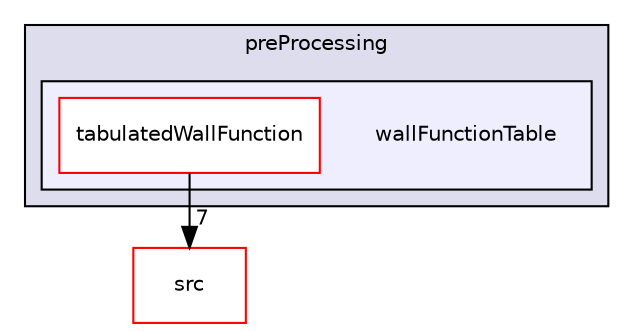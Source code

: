 digraph "applications/utilities/preProcessing/wallFunctionTable" {
  bgcolor=transparent;
  compound=true
  node [ fontsize="10", fontname="Helvetica"];
  edge [ labelfontsize="10", labelfontname="Helvetica"];
  subgraph clusterdir_2cb9088fcfa5d85f3ea0b5a37d6be287 {
    graph [ bgcolor="#ddddee", pencolor="black", label="preProcessing" fontname="Helvetica", fontsize="10", URL="dir_2cb9088fcfa5d85f3ea0b5a37d6be287.html"]
  subgraph clusterdir_2bff761b90451d3e5a5395d4816ecc83 {
    graph [ bgcolor="#eeeeff", pencolor="black", label="" URL="dir_2bff761b90451d3e5a5395d4816ecc83.html"];
    dir_2bff761b90451d3e5a5395d4816ecc83 [shape=plaintext label="wallFunctionTable"];
    dir_9d6d4bfa5eea1af8e55384bbf07dd9db [shape=box label="tabulatedWallFunction" color="red" fillcolor="white" style="filled" URL="dir_9d6d4bfa5eea1af8e55384bbf07dd9db.html"];
  }
  }
  dir_68267d1309a1af8e8297ef4c3efbcdba [shape=box label="src" color="red" URL="dir_68267d1309a1af8e8297ef4c3efbcdba.html"];
  dir_9d6d4bfa5eea1af8e55384bbf07dd9db->dir_68267d1309a1af8e8297ef4c3efbcdba [headlabel="7", labeldistance=1.5 headhref="dir_000668_000708.html"];
}
